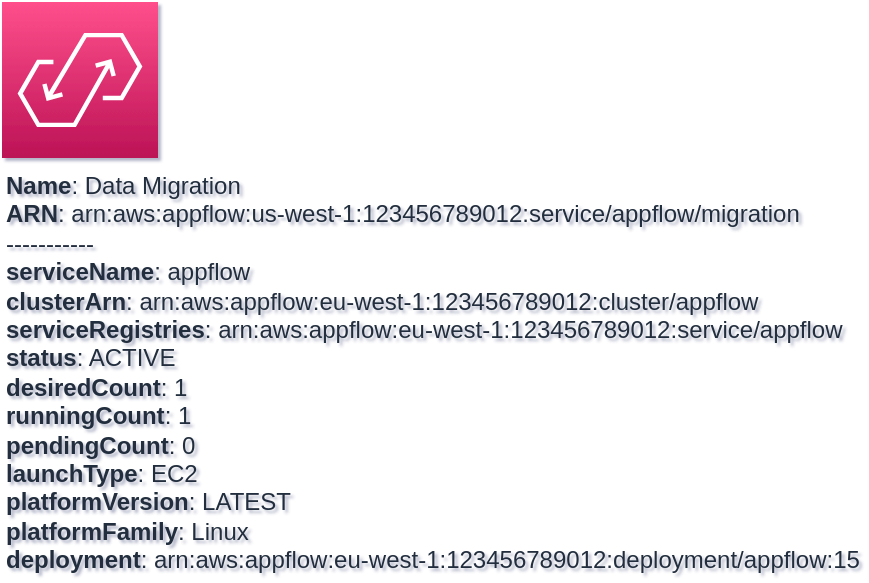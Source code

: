 <mxfile type="MultiCloud">
	<diagram id="diagram_1" name="AWS components">
		<mxGraphModel dx="1015" dy="661" grid="1" gridSize="10" guides="1" tooltips="1" connect="1" arrows="1" fold="1" page="1" pageScale="1" pageWidth="850" pageHeight="1100" math="0" shadow="1">
			<root>
				<mxCell id="0"/>
				<mxCell id="1" parent="0"/>
				<mxCell id="vertex:appflow:arn:aws:appflow:us-west-1:123456789012:service/appflow/migration" value="&lt;b&gt;Name&lt;/b&gt;: Data Migration&lt;BR&gt;&lt;b&gt;ARN&lt;/b&gt;: arn:aws:appflow:us-west-1:123456789012:service/appflow/migration&lt;BR&gt;-----------&lt;BR&gt;&lt;b&gt;serviceName&lt;/b&gt;: appflow&lt;BR&gt;&lt;b&gt;clusterArn&lt;/b&gt;: arn:aws:appflow:eu-west-1:123456789012:cluster/appflow&lt;BR&gt;&lt;b&gt;serviceRegistries&lt;/b&gt;: arn:aws:appflow:eu-west-1:123456789012:service/appflow&lt;BR&gt;&lt;b&gt;status&lt;/b&gt;: ACTIVE&lt;BR&gt;&lt;b&gt;desiredCount&lt;/b&gt;: 1&lt;BR&gt;&lt;b&gt;runningCount&lt;/b&gt;: 1&lt;BR&gt;&lt;b&gt;pendingCount&lt;/b&gt;: 0&lt;BR&gt;&lt;b&gt;launchType&lt;/b&gt;: EC2&lt;BR&gt;&lt;b&gt;platformVersion&lt;/b&gt;: LATEST&lt;BR&gt;&lt;b&gt;platformFamily&lt;/b&gt;: Linux&lt;BR&gt;&lt;b&gt;deployment&lt;/b&gt;: arn:aws:appflow:eu-west-1:123456789012:deployment/appflow:15" style="sketch=0;outlineConnect=0;fontColor=#232F3E;gradientColor=#FF4F8B;gradientDirection=north;fillColor=#BC1356;strokeColor=#ffffff;dashed=0;verticalLabelPosition=bottom;verticalAlign=top;align=left;html=1;fontSize=12;fontStyle=0;aspect=fixed;shape=mxgraph.aws4.resourceIcon;resIcon=mxgraph.aws4.appflow;" parent="1" vertex="1">
					<mxGeometry width="78" height="78" as="geometry"/>
				</mxCell>
			</root>
		</mxGraphModel>
	</diagram>
</mxfile>